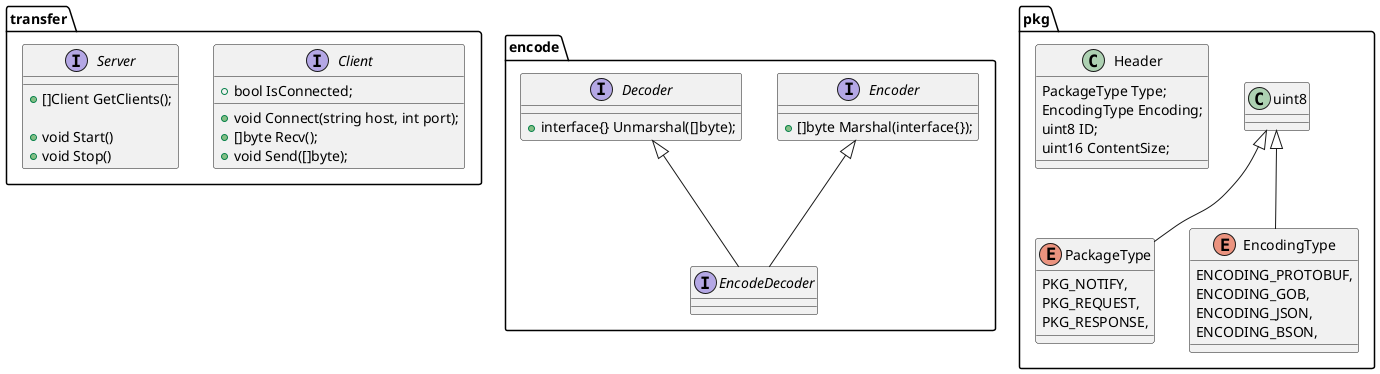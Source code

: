 @startuml

package transfer {
    interface Client {
        + bool IsConnected;

        + void Connect(string host, int port);
        + []byte Recv();
        + void Send([]byte);
    }

    interface Server {
        + []Client GetClients();

        + void Start()
        + void Stop()
    }
}

package encode {
    interface Encoder {
        + []byte Marshal(interface{});
    }

    interface Decoder {
        + interface{} Unmarshal([]byte);
    }

    interface EncodeDecoder extends Encoder, Decoder {
    }
}

package pkg {
    enum PackageType extends uint8 {
        PKG_NOTIFY,
        PKG_REQUEST,
        PKG_RESPONSE,
    }

    enum EncodingType extends uint8 {
        ENCODING_PROTOBUF,
        ENCODING_GOB,
        ENCODING_JSON,
        ENCODING_BSON,
    }

    class Header {
        PackageType Type;
        EncodingType Encoding;
        uint8 ID;
        uint16 ContentSize;
    }
}

@enduml